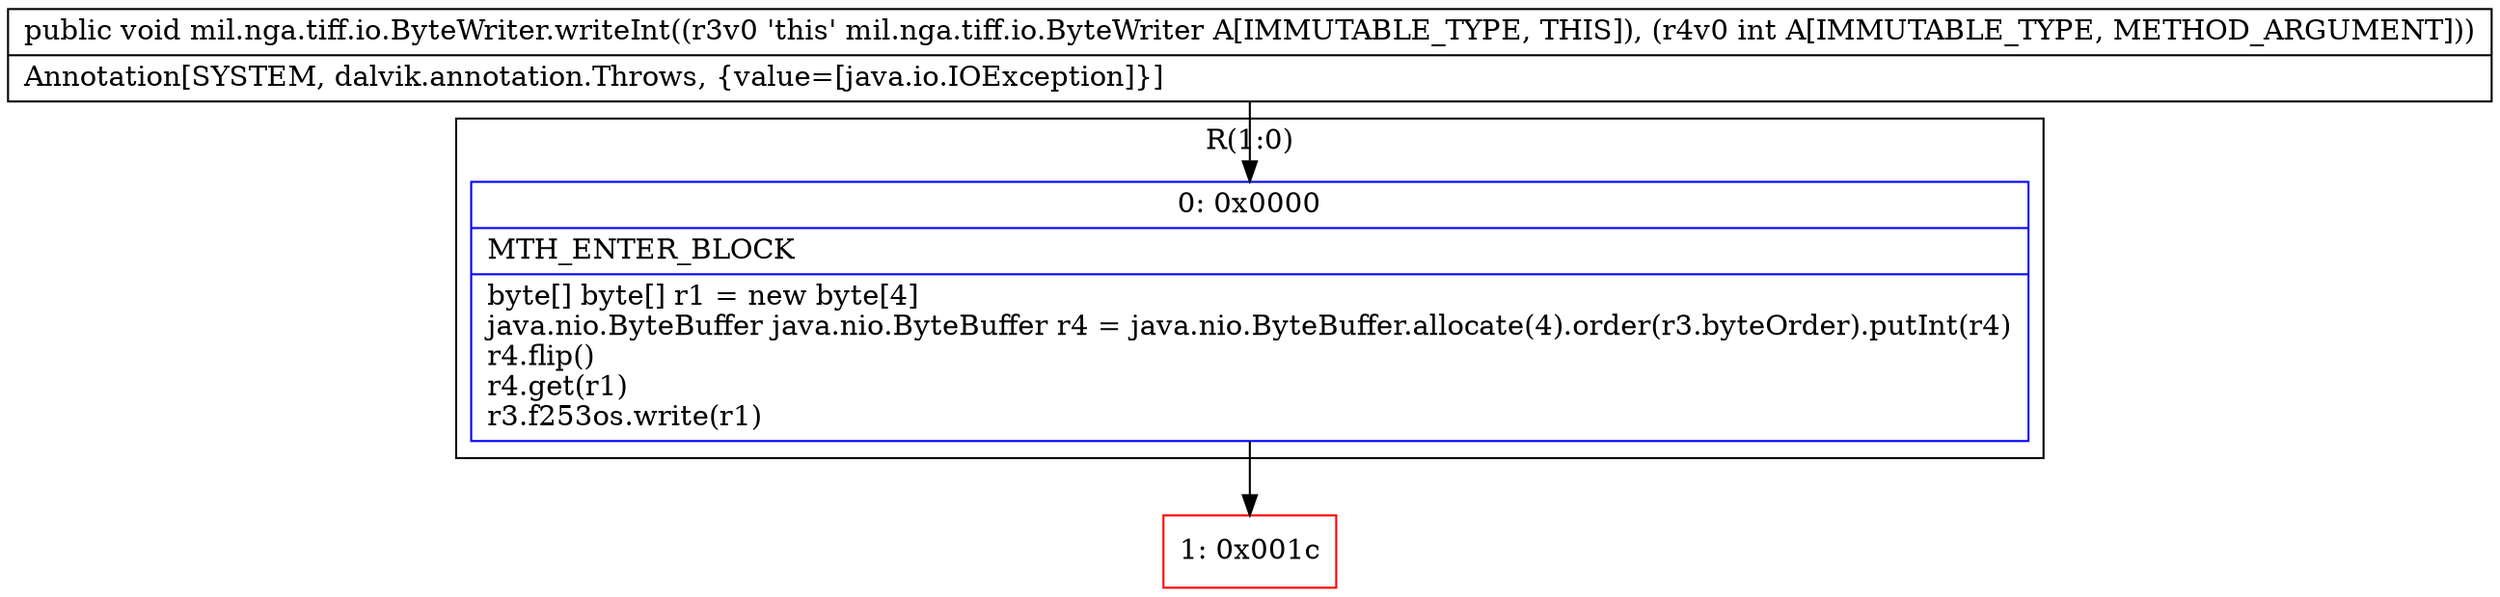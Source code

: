 digraph "CFG formil.nga.tiff.io.ByteWriter.writeInt(I)V" {
subgraph cluster_Region_276744896 {
label = "R(1:0)";
node [shape=record,color=blue];
Node_0 [shape=record,label="{0\:\ 0x0000|MTH_ENTER_BLOCK\l|byte[] byte[] r1 = new byte[4]\ljava.nio.ByteBuffer java.nio.ByteBuffer r4 = java.nio.ByteBuffer.allocate(4).order(r3.byteOrder).putInt(r4)\lr4.flip()\lr4.get(r1)\lr3.f253os.write(r1)\l}"];
}
Node_1 [shape=record,color=red,label="{1\:\ 0x001c}"];
MethodNode[shape=record,label="{public void mil.nga.tiff.io.ByteWriter.writeInt((r3v0 'this' mil.nga.tiff.io.ByteWriter A[IMMUTABLE_TYPE, THIS]), (r4v0 int A[IMMUTABLE_TYPE, METHOD_ARGUMENT]))  | Annotation[SYSTEM, dalvik.annotation.Throws, \{value=[java.io.IOException]\}]\l}"];
MethodNode -> Node_0;
Node_0 -> Node_1;
}

